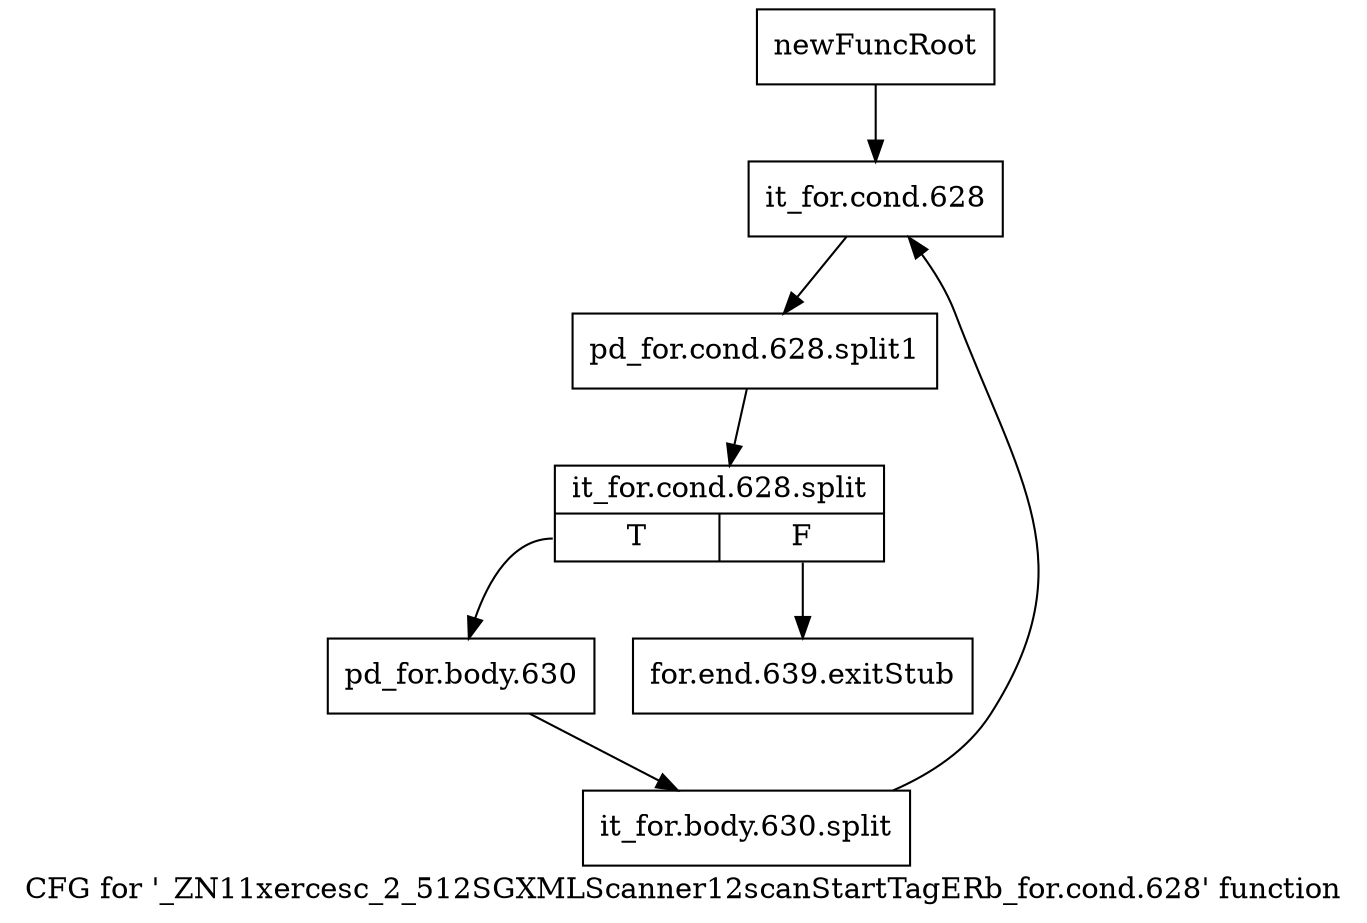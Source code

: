 digraph "CFG for '_ZN11xercesc_2_512SGXMLScanner12scanStartTagERb_for.cond.628' function" {
	label="CFG for '_ZN11xercesc_2_512SGXMLScanner12scanStartTagERb_for.cond.628' function";

	Node0x99b6a00 [shape=record,label="{newFuncRoot}"];
	Node0x99b6a00 -> Node0x99bd030;
	Node0x99bcfe0 [shape=record,label="{for.end.639.exitStub}"];
	Node0x99bd030 [shape=record,label="{it_for.cond.628}"];
	Node0x99bd030 -> Node0xce439f0;
	Node0xce439f0 [shape=record,label="{pd_for.cond.628.split1}"];
	Node0xce439f0 -> Node0xce8f780;
	Node0xce8f780 [shape=record,label="{it_for.cond.628.split|{<s0>T|<s1>F}}"];
	Node0xce8f780:s0 -> Node0x99bd080;
	Node0xce8f780:s1 -> Node0x99bcfe0;
	Node0x99bd080 [shape=record,label="{pd_for.body.630}"];
	Node0x99bd080 -> Node0xceac930;
	Node0xceac930 [shape=record,label="{it_for.body.630.split}"];
	Node0xceac930 -> Node0x99bd030;
}
